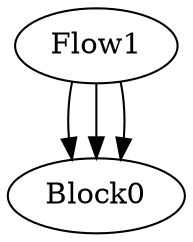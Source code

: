 digraph "flow-bad" {
  node[cpu=0 fid=1 pattern=P1 toffs=0]
  Block0 [type=block tperiod=100000000 patexit=1 qhi=1]
  Flow1 [type=flow prio=0 tvalid=0 patentry=1 qty=1]
  Flow1 -> Block0 [type=defdst]
  Flow1 -> Block0 [type=flowdst]
  Flow1 -> Block0 [type=target]
}
